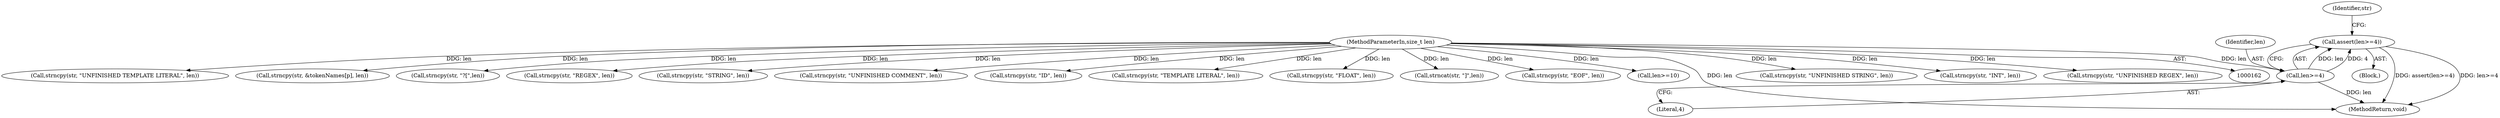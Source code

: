 digraph "0_Espruino_0a7619875bf79877907205f6bee08465b89ff10b_0@API" {
"1000176" [label="(Call,assert(len>=4))"];
"1000177" [label="(Call,len>=4)"];
"1000165" [label="(MethodParameterIn,size_t len)"];
"1000175" [label="(Block,)"];
"1000249" [label="(Call,strncpy(str, \"UNFINISHED TEMPLATE LITERAL\", len))"];
"1000321" [label="(Call,strncpy(str, &tokenNames[p], len))"];
"1000333" [label="(Call,strncpy(str, \"?[\",len))"];
"1000176" [label="(Call,assert(len>=4))"];
"1000255" [label="(Call,strncpy(str, \"REGEX\", len))"];
"1000231" [label="(Call,strncpy(str, \"STRING\", len))"];
"1000177" [label="(Call,len>=4)"];
"1000267" [label="(Call,strncpy(str, \"UNFINISHED COMMENT\", len))"];
"1000213" [label="(Call,strncpy(str, \"ID\", len))"];
"1000165" [label="(MethodParameterIn,size_t len)"];
"1000243" [label="(Call,strncpy(str, \"TEMPLATE LITERAL\", len))"];
"1000225" [label="(Call,strncpy(str, \"FLOAT\", len))"];
"1000182" [label="(Identifier,str)"];
"1000344" [label="(Call,strncat(str, \"]\",len))"];
"1000207" [label="(Call,strncpy(str, \"EOF\", len))"];
"1000179" [label="(Literal,4)"];
"1000178" [label="(Identifier,len)"];
"1000330" [label="(Call,len>=10)"];
"1000348" [label="(MethodReturn,void)"];
"1000237" [label="(Call,strncpy(str, \"UNFINISHED STRING\", len))"];
"1000219" [label="(Call,strncpy(str, \"INT\", len))"];
"1000261" [label="(Call,strncpy(str, \"UNFINISHED REGEX\", len))"];
"1000176" -> "1000175"  [label="AST: "];
"1000176" -> "1000177"  [label="CFG: "];
"1000177" -> "1000176"  [label="AST: "];
"1000182" -> "1000176"  [label="CFG: "];
"1000176" -> "1000348"  [label="DDG: assert(len>=4)"];
"1000176" -> "1000348"  [label="DDG: len>=4"];
"1000177" -> "1000176"  [label="DDG: len"];
"1000177" -> "1000176"  [label="DDG: 4"];
"1000177" -> "1000179"  [label="CFG: "];
"1000178" -> "1000177"  [label="AST: "];
"1000179" -> "1000177"  [label="AST: "];
"1000177" -> "1000348"  [label="DDG: len"];
"1000165" -> "1000177"  [label="DDG: len"];
"1000165" -> "1000162"  [label="AST: "];
"1000165" -> "1000348"  [label="DDG: len"];
"1000165" -> "1000207"  [label="DDG: len"];
"1000165" -> "1000213"  [label="DDG: len"];
"1000165" -> "1000219"  [label="DDG: len"];
"1000165" -> "1000225"  [label="DDG: len"];
"1000165" -> "1000231"  [label="DDG: len"];
"1000165" -> "1000237"  [label="DDG: len"];
"1000165" -> "1000243"  [label="DDG: len"];
"1000165" -> "1000249"  [label="DDG: len"];
"1000165" -> "1000255"  [label="DDG: len"];
"1000165" -> "1000261"  [label="DDG: len"];
"1000165" -> "1000267"  [label="DDG: len"];
"1000165" -> "1000321"  [label="DDG: len"];
"1000165" -> "1000330"  [label="DDG: len"];
"1000165" -> "1000333"  [label="DDG: len"];
"1000165" -> "1000344"  [label="DDG: len"];
}
